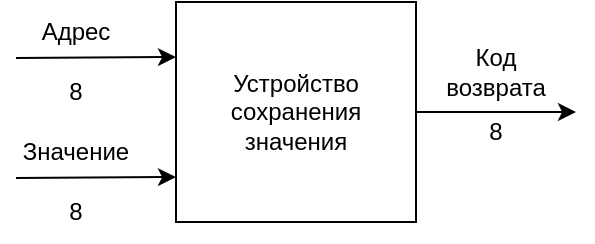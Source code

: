 <mxfile version="15.7.4" type="device"><diagram id="auvaHYt9D2mUyiJxwVjn" name="Page-1"><mxGraphModel dx="1422" dy="780" grid="1" gridSize="10" guides="1" tooltips="1" connect="1" arrows="1" fold="1" page="1" pageScale="1" pageWidth="827" pageHeight="1169" math="0" shadow="0"><root><mxCell id="0"/><mxCell id="1" parent="0"/><mxCell id="x08gw8ovdAOfPwxyNRnX-122" value="&lt;div&gt;Устройство&lt;/div&gt;&lt;div&gt;сохранения значения&lt;br&gt;&lt;/div&gt;" style="rounded=0;whiteSpace=wrap;html=1;" vertex="1" parent="1"><mxGeometry x="120" y="50" width="120" height="110" as="geometry"/></mxCell><mxCell id="x08gw8ovdAOfPwxyNRnX-123" value="" style="endArrow=classic;html=1;rounded=0;entryX=0;entryY=0.25;entryDx=0;entryDy=0;" edge="1" parent="1" target="x08gw8ovdAOfPwxyNRnX-122"><mxGeometry width="50" height="50" relative="1" as="geometry"><mxPoint x="40" y="78" as="sourcePoint"/><mxPoint x="280" y="245" as="targetPoint"/></mxGeometry></mxCell><mxCell id="x08gw8ovdAOfPwxyNRnX-124" value="Адрес" style="text;html=1;strokeColor=none;fillColor=none;align=center;verticalAlign=middle;whiteSpace=wrap;rounded=0;" vertex="1" parent="1"><mxGeometry x="40" y="50" width="60" height="30" as="geometry"/></mxCell><mxCell id="x08gw8ovdAOfPwxyNRnX-125" value="" style="endArrow=classic;html=1;rounded=0;" edge="1" parent="1" source="x08gw8ovdAOfPwxyNRnX-122"><mxGeometry width="50" height="50" relative="1" as="geometry"><mxPoint x="50" y="80" as="sourcePoint"/><mxPoint x="320" y="105" as="targetPoint"/></mxGeometry></mxCell><mxCell id="x08gw8ovdAOfPwxyNRnX-126" value="Код возврата" style="text;html=1;strokeColor=none;fillColor=none;align=center;verticalAlign=middle;whiteSpace=wrap;rounded=0;" vertex="1" parent="1"><mxGeometry x="250" y="70" width="60" height="30" as="geometry"/></mxCell><mxCell id="x08gw8ovdAOfPwxyNRnX-127" value="8" style="text;html=1;strokeColor=none;fillColor=none;align=center;verticalAlign=middle;whiteSpace=wrap;rounded=0;" vertex="1" parent="1"><mxGeometry x="40" y="80" width="60" height="30" as="geometry"/></mxCell><mxCell id="x08gw8ovdAOfPwxyNRnX-128" value="8" style="text;html=1;strokeColor=none;fillColor=none;align=center;verticalAlign=middle;whiteSpace=wrap;rounded=0;" vertex="1" parent="1"><mxGeometry x="250" y="100" width="60" height="30" as="geometry"/></mxCell><mxCell id="x08gw8ovdAOfPwxyNRnX-130" value="" style="endArrow=classic;html=1;rounded=0;entryX=0;entryY=0.25;entryDx=0;entryDy=0;" edge="1" parent="1"><mxGeometry width="50" height="50" relative="1" as="geometry"><mxPoint x="40" y="138" as="sourcePoint"/><mxPoint x="120" y="137.5" as="targetPoint"/></mxGeometry></mxCell><mxCell id="x08gw8ovdAOfPwxyNRnX-131" value="Значение" style="text;html=1;strokeColor=none;fillColor=none;align=center;verticalAlign=middle;whiteSpace=wrap;rounded=0;" vertex="1" parent="1"><mxGeometry x="40" y="110" width="60" height="30" as="geometry"/></mxCell><mxCell id="x08gw8ovdAOfPwxyNRnX-132" value="8" style="text;html=1;strokeColor=none;fillColor=none;align=center;verticalAlign=middle;whiteSpace=wrap;rounded=0;" vertex="1" parent="1"><mxGeometry x="40" y="140" width="60" height="30" as="geometry"/></mxCell></root></mxGraphModel></diagram></mxfile>